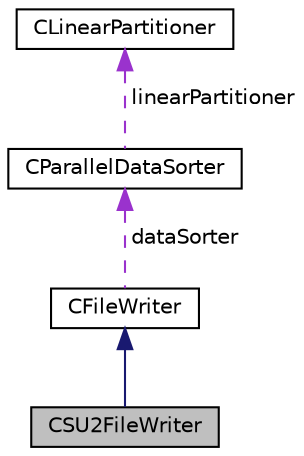 digraph "CSU2FileWriter"
{
  edge [fontname="Helvetica",fontsize="10",labelfontname="Helvetica",labelfontsize="10"];
  node [fontname="Helvetica",fontsize="10",shape=record];
  Node2 [label="CSU2FileWriter",height=0.2,width=0.4,color="black", fillcolor="grey75", style="filled", fontcolor="black"];
  Node3 -> Node2 [dir="back",color="midnightblue",fontsize="10",style="solid",fontname="Helvetica"];
  Node3 [label="CFileWriter",height=0.2,width=0.4,color="black", fillcolor="white", style="filled",URL="$class_c_file_writer.html"];
  Node4 -> Node3 [dir="back",color="darkorchid3",fontsize="10",style="dashed",label=" dataSorter" ,fontname="Helvetica"];
  Node4 [label="CParallelDataSorter",height=0.2,width=0.4,color="black", fillcolor="white", style="filled",URL="$class_c_parallel_data_sorter.html"];
  Node5 -> Node4 [dir="back",color="darkorchid3",fontsize="10",style="dashed",label=" linearPartitioner" ,fontname="Helvetica"];
  Node5 [label="CLinearPartitioner",height=0.2,width=0.4,color="black", fillcolor="white", style="filled",URL="$class_c_linear_partitioner.html",tooltip="Helper class that provides the counts for each rank in a linear partitioning given the global count a..."];
}
